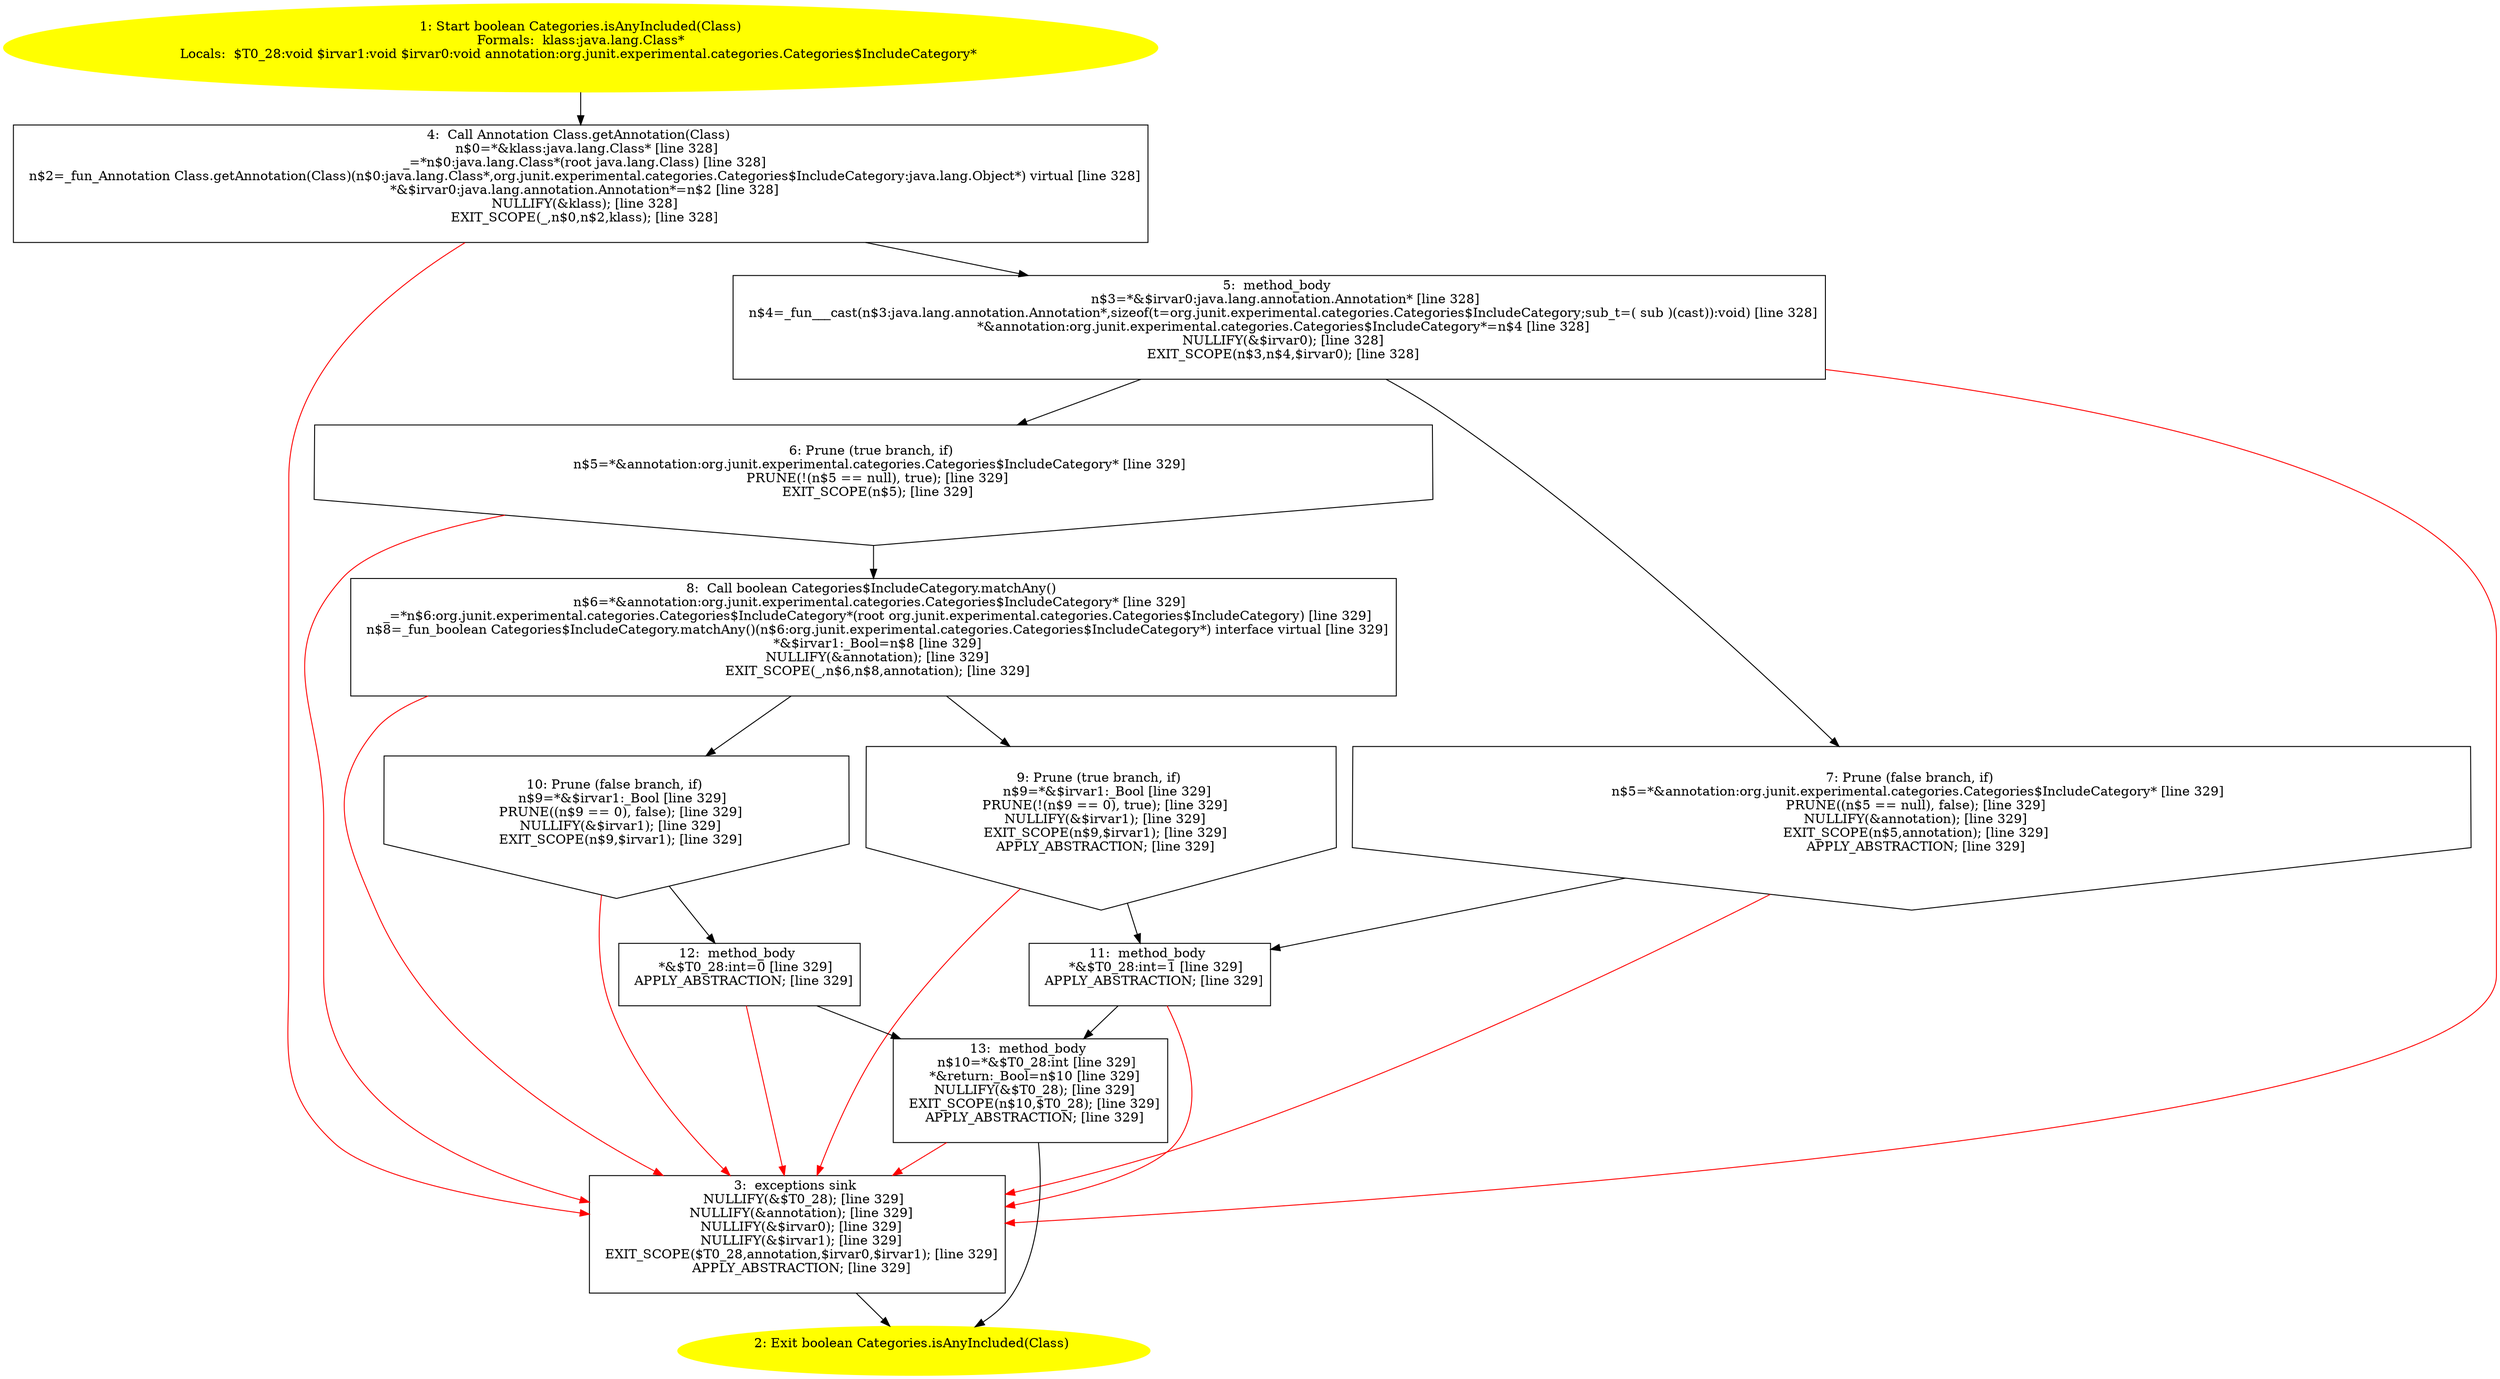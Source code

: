 /* @generated */
digraph cfg {
"org.junit.experimental.categories.Categories.isAnyIncluded(java.lang.Class):boolean.1eceb4a90d6a58dd893a99ff033730bf_1" [label="1: Start boolean Categories.isAnyIncluded(Class)\nFormals:  klass:java.lang.Class*\nLocals:  $T0_28:void $irvar1:void $irvar0:void annotation:org.junit.experimental.categories.Categories$IncludeCategory* \n  " color=yellow style=filled]
	

	 "org.junit.experimental.categories.Categories.isAnyIncluded(java.lang.Class):boolean.1eceb4a90d6a58dd893a99ff033730bf_1" -> "org.junit.experimental.categories.Categories.isAnyIncluded(java.lang.Class):boolean.1eceb4a90d6a58dd893a99ff033730bf_4" ;
"org.junit.experimental.categories.Categories.isAnyIncluded(java.lang.Class):boolean.1eceb4a90d6a58dd893a99ff033730bf_2" [label="2: Exit boolean Categories.isAnyIncluded(Class) \n  " color=yellow style=filled]
	

"org.junit.experimental.categories.Categories.isAnyIncluded(java.lang.Class):boolean.1eceb4a90d6a58dd893a99ff033730bf_3" [label="3:  exceptions sink \n   NULLIFY(&$T0_28); [line 329]\n  NULLIFY(&annotation); [line 329]\n  NULLIFY(&$irvar0); [line 329]\n  NULLIFY(&$irvar1); [line 329]\n  EXIT_SCOPE($T0_28,annotation,$irvar0,$irvar1); [line 329]\n  APPLY_ABSTRACTION; [line 329]\n " shape="box"]
	

	 "org.junit.experimental.categories.Categories.isAnyIncluded(java.lang.Class):boolean.1eceb4a90d6a58dd893a99ff033730bf_3" -> "org.junit.experimental.categories.Categories.isAnyIncluded(java.lang.Class):boolean.1eceb4a90d6a58dd893a99ff033730bf_2" ;
"org.junit.experimental.categories.Categories.isAnyIncluded(java.lang.Class):boolean.1eceb4a90d6a58dd893a99ff033730bf_4" [label="4:  Call Annotation Class.getAnnotation(Class) \n   n$0=*&klass:java.lang.Class* [line 328]\n  _=*n$0:java.lang.Class*(root java.lang.Class) [line 328]\n  n$2=_fun_Annotation Class.getAnnotation(Class)(n$0:java.lang.Class*,org.junit.experimental.categories.Categories$IncludeCategory:java.lang.Object*) virtual [line 328]\n  *&$irvar0:java.lang.annotation.Annotation*=n$2 [line 328]\n  NULLIFY(&klass); [line 328]\n  EXIT_SCOPE(_,n$0,n$2,klass); [line 328]\n " shape="box"]
	

	 "org.junit.experimental.categories.Categories.isAnyIncluded(java.lang.Class):boolean.1eceb4a90d6a58dd893a99ff033730bf_4" -> "org.junit.experimental.categories.Categories.isAnyIncluded(java.lang.Class):boolean.1eceb4a90d6a58dd893a99ff033730bf_5" ;
	 "org.junit.experimental.categories.Categories.isAnyIncluded(java.lang.Class):boolean.1eceb4a90d6a58dd893a99ff033730bf_4" -> "org.junit.experimental.categories.Categories.isAnyIncluded(java.lang.Class):boolean.1eceb4a90d6a58dd893a99ff033730bf_3" [color="red" ];
"org.junit.experimental.categories.Categories.isAnyIncluded(java.lang.Class):boolean.1eceb4a90d6a58dd893a99ff033730bf_5" [label="5:  method_body \n   n$3=*&$irvar0:java.lang.annotation.Annotation* [line 328]\n  n$4=_fun___cast(n$3:java.lang.annotation.Annotation*,sizeof(t=org.junit.experimental.categories.Categories$IncludeCategory;sub_t=( sub )(cast)):void) [line 328]\n  *&annotation:org.junit.experimental.categories.Categories$IncludeCategory*=n$4 [line 328]\n  NULLIFY(&$irvar0); [line 328]\n  EXIT_SCOPE(n$3,n$4,$irvar0); [line 328]\n " shape="box"]
	

	 "org.junit.experimental.categories.Categories.isAnyIncluded(java.lang.Class):boolean.1eceb4a90d6a58dd893a99ff033730bf_5" -> "org.junit.experimental.categories.Categories.isAnyIncluded(java.lang.Class):boolean.1eceb4a90d6a58dd893a99ff033730bf_6" ;
	 "org.junit.experimental.categories.Categories.isAnyIncluded(java.lang.Class):boolean.1eceb4a90d6a58dd893a99ff033730bf_5" -> "org.junit.experimental.categories.Categories.isAnyIncluded(java.lang.Class):boolean.1eceb4a90d6a58dd893a99ff033730bf_7" ;
	 "org.junit.experimental.categories.Categories.isAnyIncluded(java.lang.Class):boolean.1eceb4a90d6a58dd893a99ff033730bf_5" -> "org.junit.experimental.categories.Categories.isAnyIncluded(java.lang.Class):boolean.1eceb4a90d6a58dd893a99ff033730bf_3" [color="red" ];
"org.junit.experimental.categories.Categories.isAnyIncluded(java.lang.Class):boolean.1eceb4a90d6a58dd893a99ff033730bf_6" [label="6: Prune (true branch, if) \n   n$5=*&annotation:org.junit.experimental.categories.Categories$IncludeCategory* [line 329]\n  PRUNE(!(n$5 == null), true); [line 329]\n  EXIT_SCOPE(n$5); [line 329]\n " shape="invhouse"]
	

	 "org.junit.experimental.categories.Categories.isAnyIncluded(java.lang.Class):boolean.1eceb4a90d6a58dd893a99ff033730bf_6" -> "org.junit.experimental.categories.Categories.isAnyIncluded(java.lang.Class):boolean.1eceb4a90d6a58dd893a99ff033730bf_8" ;
	 "org.junit.experimental.categories.Categories.isAnyIncluded(java.lang.Class):boolean.1eceb4a90d6a58dd893a99ff033730bf_6" -> "org.junit.experimental.categories.Categories.isAnyIncluded(java.lang.Class):boolean.1eceb4a90d6a58dd893a99ff033730bf_3" [color="red" ];
"org.junit.experimental.categories.Categories.isAnyIncluded(java.lang.Class):boolean.1eceb4a90d6a58dd893a99ff033730bf_7" [label="7: Prune (false branch, if) \n   n$5=*&annotation:org.junit.experimental.categories.Categories$IncludeCategory* [line 329]\n  PRUNE((n$5 == null), false); [line 329]\n  NULLIFY(&annotation); [line 329]\n  EXIT_SCOPE(n$5,annotation); [line 329]\n  APPLY_ABSTRACTION; [line 329]\n " shape="invhouse"]
	

	 "org.junit.experimental.categories.Categories.isAnyIncluded(java.lang.Class):boolean.1eceb4a90d6a58dd893a99ff033730bf_7" -> "org.junit.experimental.categories.Categories.isAnyIncluded(java.lang.Class):boolean.1eceb4a90d6a58dd893a99ff033730bf_11" ;
	 "org.junit.experimental.categories.Categories.isAnyIncluded(java.lang.Class):boolean.1eceb4a90d6a58dd893a99ff033730bf_7" -> "org.junit.experimental.categories.Categories.isAnyIncluded(java.lang.Class):boolean.1eceb4a90d6a58dd893a99ff033730bf_3" [color="red" ];
"org.junit.experimental.categories.Categories.isAnyIncluded(java.lang.Class):boolean.1eceb4a90d6a58dd893a99ff033730bf_8" [label="8:  Call boolean Categories$IncludeCategory.matchAny() \n   n$6=*&annotation:org.junit.experimental.categories.Categories$IncludeCategory* [line 329]\n  _=*n$6:org.junit.experimental.categories.Categories$IncludeCategory*(root org.junit.experimental.categories.Categories$IncludeCategory) [line 329]\n  n$8=_fun_boolean Categories$IncludeCategory.matchAny()(n$6:org.junit.experimental.categories.Categories$IncludeCategory*) interface virtual [line 329]\n  *&$irvar1:_Bool=n$8 [line 329]\n  NULLIFY(&annotation); [line 329]\n  EXIT_SCOPE(_,n$6,n$8,annotation); [line 329]\n " shape="box"]
	

	 "org.junit.experimental.categories.Categories.isAnyIncluded(java.lang.Class):boolean.1eceb4a90d6a58dd893a99ff033730bf_8" -> "org.junit.experimental.categories.Categories.isAnyIncluded(java.lang.Class):boolean.1eceb4a90d6a58dd893a99ff033730bf_9" ;
	 "org.junit.experimental.categories.Categories.isAnyIncluded(java.lang.Class):boolean.1eceb4a90d6a58dd893a99ff033730bf_8" -> "org.junit.experimental.categories.Categories.isAnyIncluded(java.lang.Class):boolean.1eceb4a90d6a58dd893a99ff033730bf_10" ;
	 "org.junit.experimental.categories.Categories.isAnyIncluded(java.lang.Class):boolean.1eceb4a90d6a58dd893a99ff033730bf_8" -> "org.junit.experimental.categories.Categories.isAnyIncluded(java.lang.Class):boolean.1eceb4a90d6a58dd893a99ff033730bf_3" [color="red" ];
"org.junit.experimental.categories.Categories.isAnyIncluded(java.lang.Class):boolean.1eceb4a90d6a58dd893a99ff033730bf_9" [label="9: Prune (true branch, if) \n   n$9=*&$irvar1:_Bool [line 329]\n  PRUNE(!(n$9 == 0), true); [line 329]\n  NULLIFY(&$irvar1); [line 329]\n  EXIT_SCOPE(n$9,$irvar1); [line 329]\n  APPLY_ABSTRACTION; [line 329]\n " shape="invhouse"]
	

	 "org.junit.experimental.categories.Categories.isAnyIncluded(java.lang.Class):boolean.1eceb4a90d6a58dd893a99ff033730bf_9" -> "org.junit.experimental.categories.Categories.isAnyIncluded(java.lang.Class):boolean.1eceb4a90d6a58dd893a99ff033730bf_11" ;
	 "org.junit.experimental.categories.Categories.isAnyIncluded(java.lang.Class):boolean.1eceb4a90d6a58dd893a99ff033730bf_9" -> "org.junit.experimental.categories.Categories.isAnyIncluded(java.lang.Class):boolean.1eceb4a90d6a58dd893a99ff033730bf_3" [color="red" ];
"org.junit.experimental.categories.Categories.isAnyIncluded(java.lang.Class):boolean.1eceb4a90d6a58dd893a99ff033730bf_10" [label="10: Prune (false branch, if) \n   n$9=*&$irvar1:_Bool [line 329]\n  PRUNE((n$9 == 0), false); [line 329]\n  NULLIFY(&$irvar1); [line 329]\n  EXIT_SCOPE(n$9,$irvar1); [line 329]\n " shape="invhouse"]
	

	 "org.junit.experimental.categories.Categories.isAnyIncluded(java.lang.Class):boolean.1eceb4a90d6a58dd893a99ff033730bf_10" -> "org.junit.experimental.categories.Categories.isAnyIncluded(java.lang.Class):boolean.1eceb4a90d6a58dd893a99ff033730bf_12" ;
	 "org.junit.experimental.categories.Categories.isAnyIncluded(java.lang.Class):boolean.1eceb4a90d6a58dd893a99ff033730bf_10" -> "org.junit.experimental.categories.Categories.isAnyIncluded(java.lang.Class):boolean.1eceb4a90d6a58dd893a99ff033730bf_3" [color="red" ];
"org.junit.experimental.categories.Categories.isAnyIncluded(java.lang.Class):boolean.1eceb4a90d6a58dd893a99ff033730bf_11" [label="11:  method_body \n   *&$T0_28:int=1 [line 329]\n  APPLY_ABSTRACTION; [line 329]\n " shape="box"]
	

	 "org.junit.experimental.categories.Categories.isAnyIncluded(java.lang.Class):boolean.1eceb4a90d6a58dd893a99ff033730bf_11" -> "org.junit.experimental.categories.Categories.isAnyIncluded(java.lang.Class):boolean.1eceb4a90d6a58dd893a99ff033730bf_13" ;
	 "org.junit.experimental.categories.Categories.isAnyIncluded(java.lang.Class):boolean.1eceb4a90d6a58dd893a99ff033730bf_11" -> "org.junit.experimental.categories.Categories.isAnyIncluded(java.lang.Class):boolean.1eceb4a90d6a58dd893a99ff033730bf_3" [color="red" ];
"org.junit.experimental.categories.Categories.isAnyIncluded(java.lang.Class):boolean.1eceb4a90d6a58dd893a99ff033730bf_12" [label="12:  method_body \n   *&$T0_28:int=0 [line 329]\n  APPLY_ABSTRACTION; [line 329]\n " shape="box"]
	

	 "org.junit.experimental.categories.Categories.isAnyIncluded(java.lang.Class):boolean.1eceb4a90d6a58dd893a99ff033730bf_12" -> "org.junit.experimental.categories.Categories.isAnyIncluded(java.lang.Class):boolean.1eceb4a90d6a58dd893a99ff033730bf_13" ;
	 "org.junit.experimental.categories.Categories.isAnyIncluded(java.lang.Class):boolean.1eceb4a90d6a58dd893a99ff033730bf_12" -> "org.junit.experimental.categories.Categories.isAnyIncluded(java.lang.Class):boolean.1eceb4a90d6a58dd893a99ff033730bf_3" [color="red" ];
"org.junit.experimental.categories.Categories.isAnyIncluded(java.lang.Class):boolean.1eceb4a90d6a58dd893a99ff033730bf_13" [label="13:  method_body \n   n$10=*&$T0_28:int [line 329]\n  *&return:_Bool=n$10 [line 329]\n  NULLIFY(&$T0_28); [line 329]\n  EXIT_SCOPE(n$10,$T0_28); [line 329]\n  APPLY_ABSTRACTION; [line 329]\n " shape="box"]
	

	 "org.junit.experimental.categories.Categories.isAnyIncluded(java.lang.Class):boolean.1eceb4a90d6a58dd893a99ff033730bf_13" -> "org.junit.experimental.categories.Categories.isAnyIncluded(java.lang.Class):boolean.1eceb4a90d6a58dd893a99ff033730bf_2" ;
	 "org.junit.experimental.categories.Categories.isAnyIncluded(java.lang.Class):boolean.1eceb4a90d6a58dd893a99ff033730bf_13" -> "org.junit.experimental.categories.Categories.isAnyIncluded(java.lang.Class):boolean.1eceb4a90d6a58dd893a99ff033730bf_3" [color="red" ];
}

